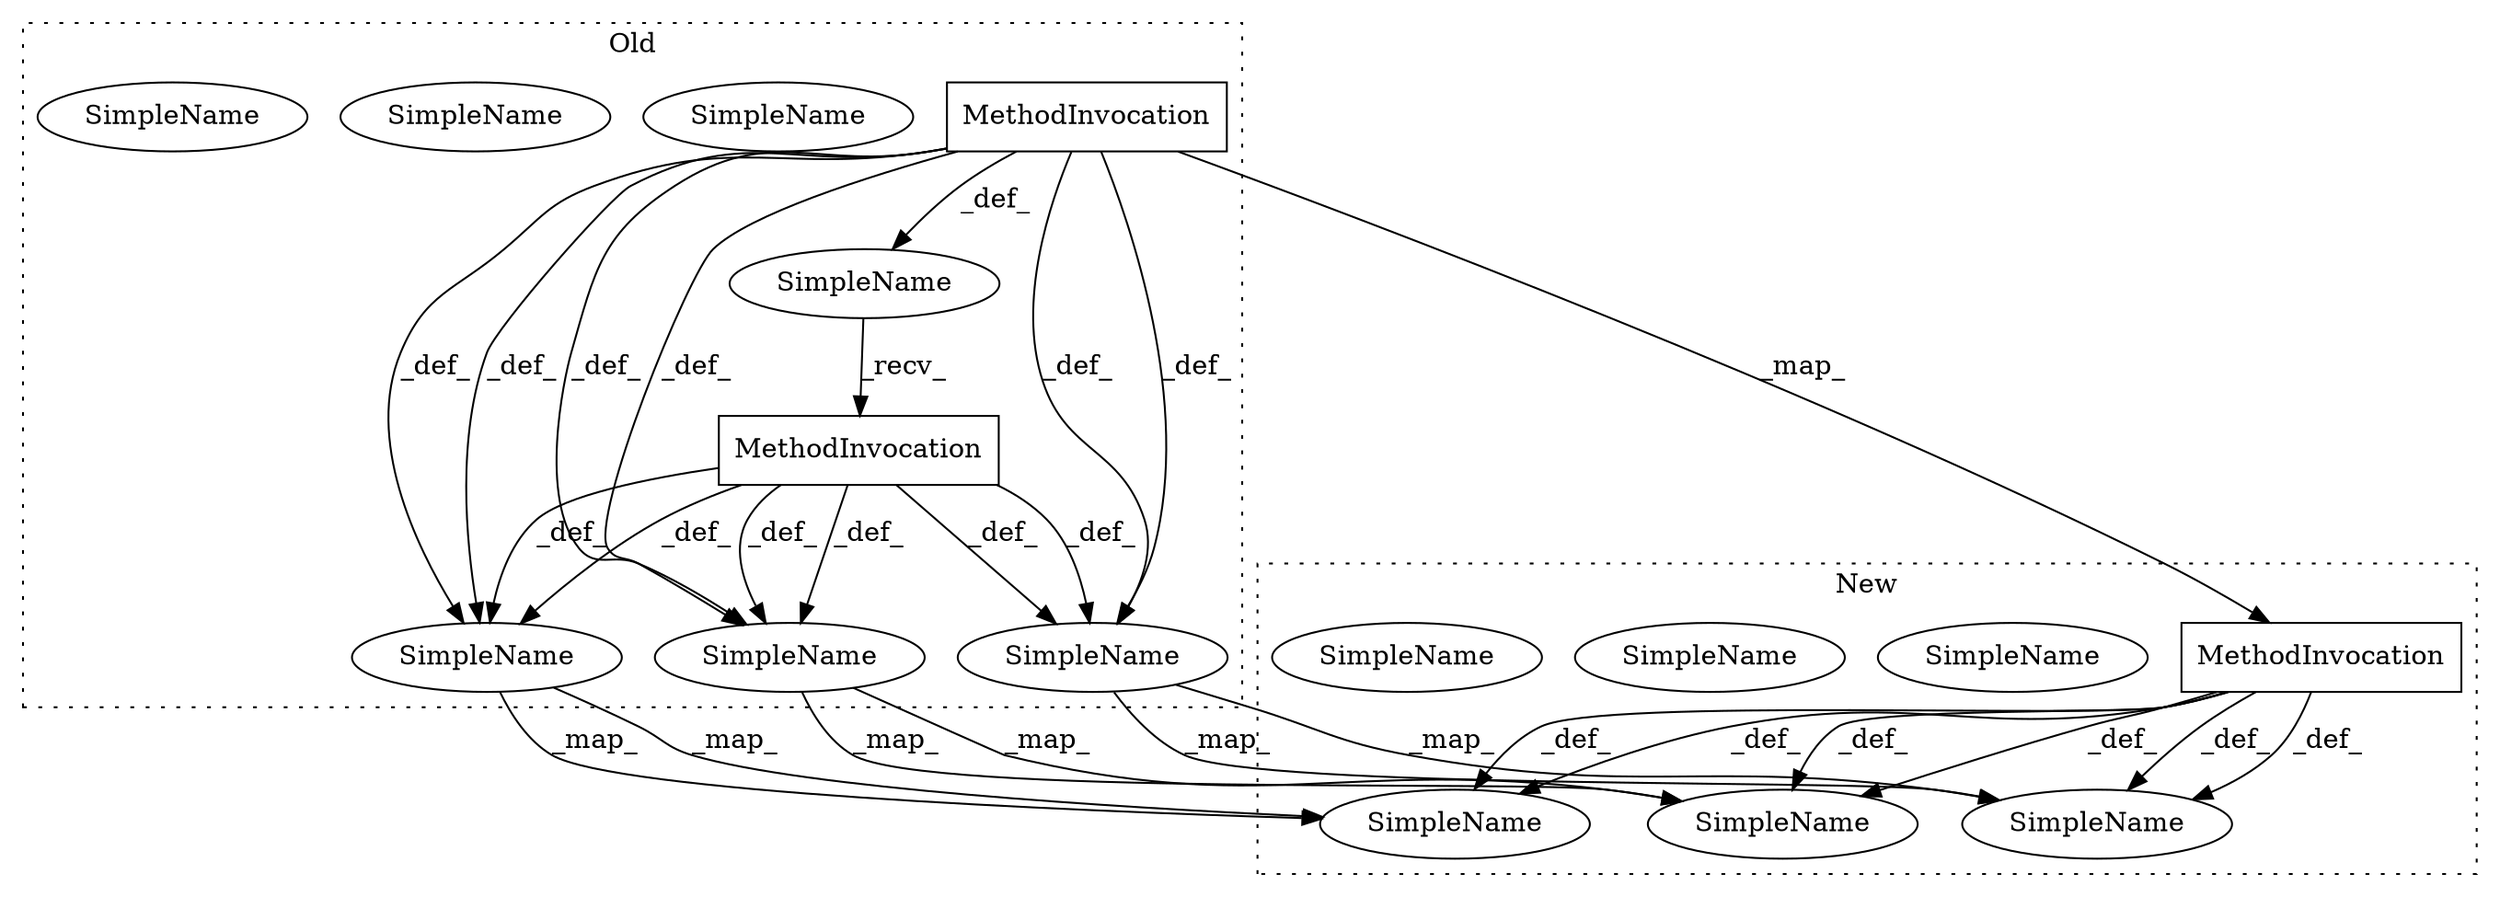 digraph G {
subgraph cluster0 {
1 [label="MethodInvocation" a="32" s="9572,9598" l="7,1" shape="box"];
3 [label="MethodInvocation" a="32" s="9600,9609" l="3,1" shape="box"];
6 [label="SimpleName" a="42" s="" l="" shape="ellipse"];
8 [label="SimpleName" a="42" s="9654" l="8" shape="ellipse"];
11 [label="SimpleName" a="42" s="9550" l="3" shape="ellipse"];
12 [label="SimpleName" a="42" s="9654" l="8" shape="ellipse"];
14 [label="SimpleName" a="42" s="9550" l="3" shape="ellipse"];
15 [label="SimpleName" a="42" s="9616" l="6" shape="ellipse"];
16 [label="SimpleName" a="42" s="9616" l="6" shape="ellipse"];
label = "Old";
style="dotted";
}
subgraph cluster1 {
2 [label="MethodInvocation" a="32" s="10058,10084" l="7,1" shape="box"];
4 [label="SimpleName" a="42" s="10091" l="6" shape="ellipse"];
5 [label="SimpleName" a="42" s="10091" l="6" shape="ellipse"];
7 [label="SimpleName" a="42" s="10023" l="3" shape="ellipse"];
9 [label="SimpleName" a="42" s="10129" l="8" shape="ellipse"];
10 [label="SimpleName" a="42" s="10129" l="8" shape="ellipse"];
13 [label="SimpleName" a="42" s="10023" l="3" shape="ellipse"];
label = "New";
style="dotted";
}
1 -> 6 [label="_def_"];
1 -> 16 [label="_def_"];
1 -> 2 [label="_map_"];
1 -> 14 [label="_def_"];
1 -> 8 [label="_def_"];
1 -> 8 [label="_def_"];
1 -> 14 [label="_def_"];
1 -> 16 [label="_def_"];
2 -> 7 [label="_def_"];
2 -> 10 [label="_def_"];
2 -> 10 [label="_def_"];
2 -> 5 [label="_def_"];
2 -> 7 [label="_def_"];
2 -> 5 [label="_def_"];
3 -> 16 [label="_def_"];
3 -> 14 [label="_def_"];
3 -> 16 [label="_def_"];
3 -> 14 [label="_def_"];
3 -> 8 [label="_def_"];
3 -> 8 [label="_def_"];
6 -> 3 [label="_recv_"];
8 -> 10 [label="_map_"];
8 -> 10 [label="_map_"];
14 -> 7 [label="_map_"];
14 -> 7 [label="_map_"];
16 -> 5 [label="_map_"];
16 -> 5 [label="_map_"];
}